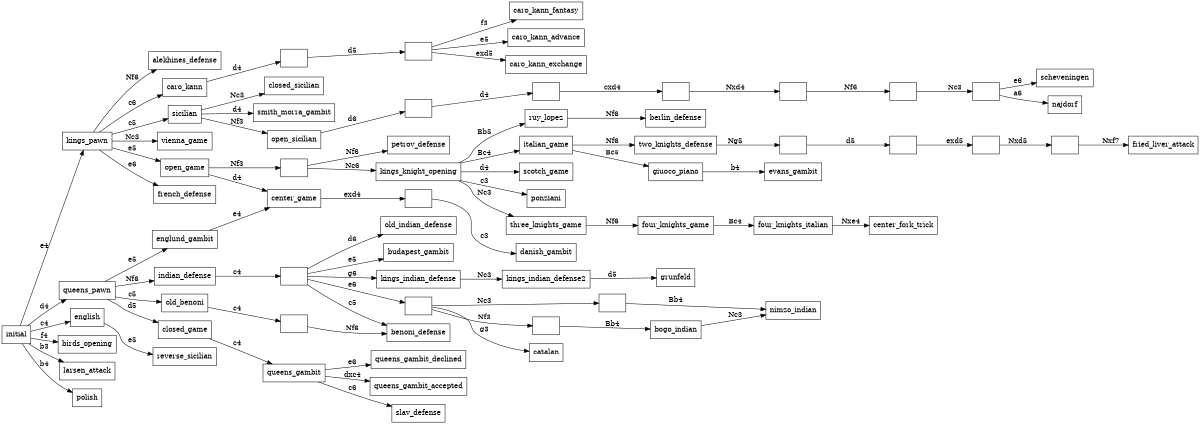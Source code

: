 digraph chess_openings {
	rankdir=LR;
	size="8,5"

    node [shape="box"]
	indian_defense2 [label=""];
	indian_defense3 [label=""];
	indian_defense4 [label=""];
	indian_defense5 [label=""];
	open_game_2 [label=""];
	old_benoni2 [label=""];
	two_knights_defense2 [label=""];
	two_knights_defense3 [label=""];
	two_knights_defense4 [label=""];
	two_knights_defense5 [label=""];
	caro_kann2 [label=""];
	caro_kann3 [label=""];
	center_game2 [label=""];
	open_sicilian2 [label=""];
	open_sicilian3 [label=""];
	open_sicilian4 [label=""];
	open_sicilian5 [label=""];
	open_sicilian6 [label=""];
	open_sicilian7 [label=""];

	initial [label="initial"]

	initial -> kings_pawn [label="e4"];
	initial -> queens_pawn [label="d4"];
	initial -> english [label="c4"];
	initial -> birds_opening [label="f4"];
	initial -> larsen_attack [label="b3"];
	initial -> polish [label="b4"];

	kings_pawn -> open_game [label="e5"];
	kings_pawn -> french_defense [label="e6"];	
	kings_pawn -> alekhines_defense [label="Nf6"];
	kings_pawn -> caro_kann [label="c6"];
	kings_pawn -> sicilian [label="c5"];
	kings_pawn -> vienna_game [label="Nc3"];

	caro_kann -> caro_kann2 [label="d4"];
	caro_kann2 -> caro_kann3 [label="d5"];
	caro_kann3 -> caro_kann_advance [label="e5"];
	caro_kann3 -> caro_kann_exchange [label="exd5"];
	caro_kann3 -> caro_kann_fantasy [label="f3"];

	sicilian -> open_sicilian [label="Nf3"];
	sicilian -> closed_sicilian [label="Nc3"];
	sicilian -> smith_morra_gambit [label="d4"];

	open_sicilian -> open_sicilian2 [label="d6"]

	open_sicilian2 -> open_sicilian3 [label="d4"]
	open_sicilian3 -> open_sicilian4 [label="cxd4"]
	open_sicilian4 -> open_sicilian5 [label="Nxd4"]
	open_sicilian5 -> open_sicilian6 [label="Nf6"]
	open_sicilian6 -> open_sicilian7 [label="Nc3"]

	open_sicilian7 -> scheveningen [label="e6"]
	open_sicilian7 -> najdorf [label="a6"]	

	english -> reverse_sicilian [label="e5"];

	queens_pawn -> old_benoni [label="c5"];
	queens_pawn -> closed_game [label="d5"];
	queens_pawn -> englund_gambit [label="e5"];	
	queens_pawn -> indian_defense [label="Nf6"];	

	englund_gambit -> center_game [label="e4"];

	old_benoni -> old_benoni2 [label="c4"];

	old_benoni2 -> benoni_defense [label="Nf6"];

	indian_defense -> indian_defense2 [label="c4"];

    indian_defense2 -> benoni_defense [label="c5"];
	indian_defense2 -> old_indian_defense [label="d6"];
	indian_defense2 -> budapest_gambit [label="e5"];
    indian_defense2 -> indian_defense3 [label="e6"];
	indian_defense2 -> kings_indian_defense [label="g6"];

	kings_indian_defense -> kings_indian_defense2 [label="Nc3"];
	kings_indian_defense2 -> grunfeld [label="d5"];

	indian_defense3 -> catalan [label="g3"];
	indian_defense3 -> indian_defense4 [label="Nc3"];
	indian_defense3 -> indian_defense5 [label="Nf3"];

	indian_defense4 -> nimzo_indian [label="Bb4"];

	indian_defense5 -> bogo_indian [label="Bb4"];
	bogo_indian -> nimzo_indian [label="Nc3"];

	closed_game -> queens_gambit [label="c4"];

	queens_gambit -> queens_gambit_declined [label="e6"];
	queens_gambit -> queens_gambit_accepted [label="dxc4"];
	queens_gambit -> slav_defense [label="c6"];

	open_game -> open_game_2 [label="Nf3"];
	open_game -> center_game [label="d4"];	

	open_game_2 -> petrov_defense [label="Nf6"];
	open_game_2 -> kings_knight_opening [label="Nc6"];

	center_game -> center_game2 [label="exd4"];

	center_game2 -> danish_gambit [label="c3"];

	kings_knight_opening -> three_knights_game [label="Nc3"];
	kings_knight_opening -> ruy_lopez [label="Bb5"];
	kings_knight_opening -> italian_game [label="Bc4"];	
	kings_knight_opening -> scotch_game [label="d4"];
	kings_knight_opening -> ponziani [label="c3"];	

	italian_game -> giuoco_piano [label="Bc5"];
	italian_game -> two_knights_defense [label="Nf6"];

	giuoco_piano -> evans_gambit [label="b4"];

	ruy_lopez -> berlin_defense [label="Nf6"];

	two_knights_defense -> two_knights_defense2 [label="Ng5"];
	two_knights_defense2 -> two_knights_defense3 [label="d5"];
	two_knights_defense3 -> two_knights_defense4 [label="exd5"];
	two_knights_defense4 -> two_knights_defense5 [label="Nxd5"];
	two_knights_defense5 -> fried_liver_attack [label="Nxf7"];

	three_knights_game -> four_knights_game [label="Nf6"];

	four_knights_game -> four_knights_italian [label="Bc4"];

	four_knights_italian -> center_fork_trick [label="Nxe4"];
}

